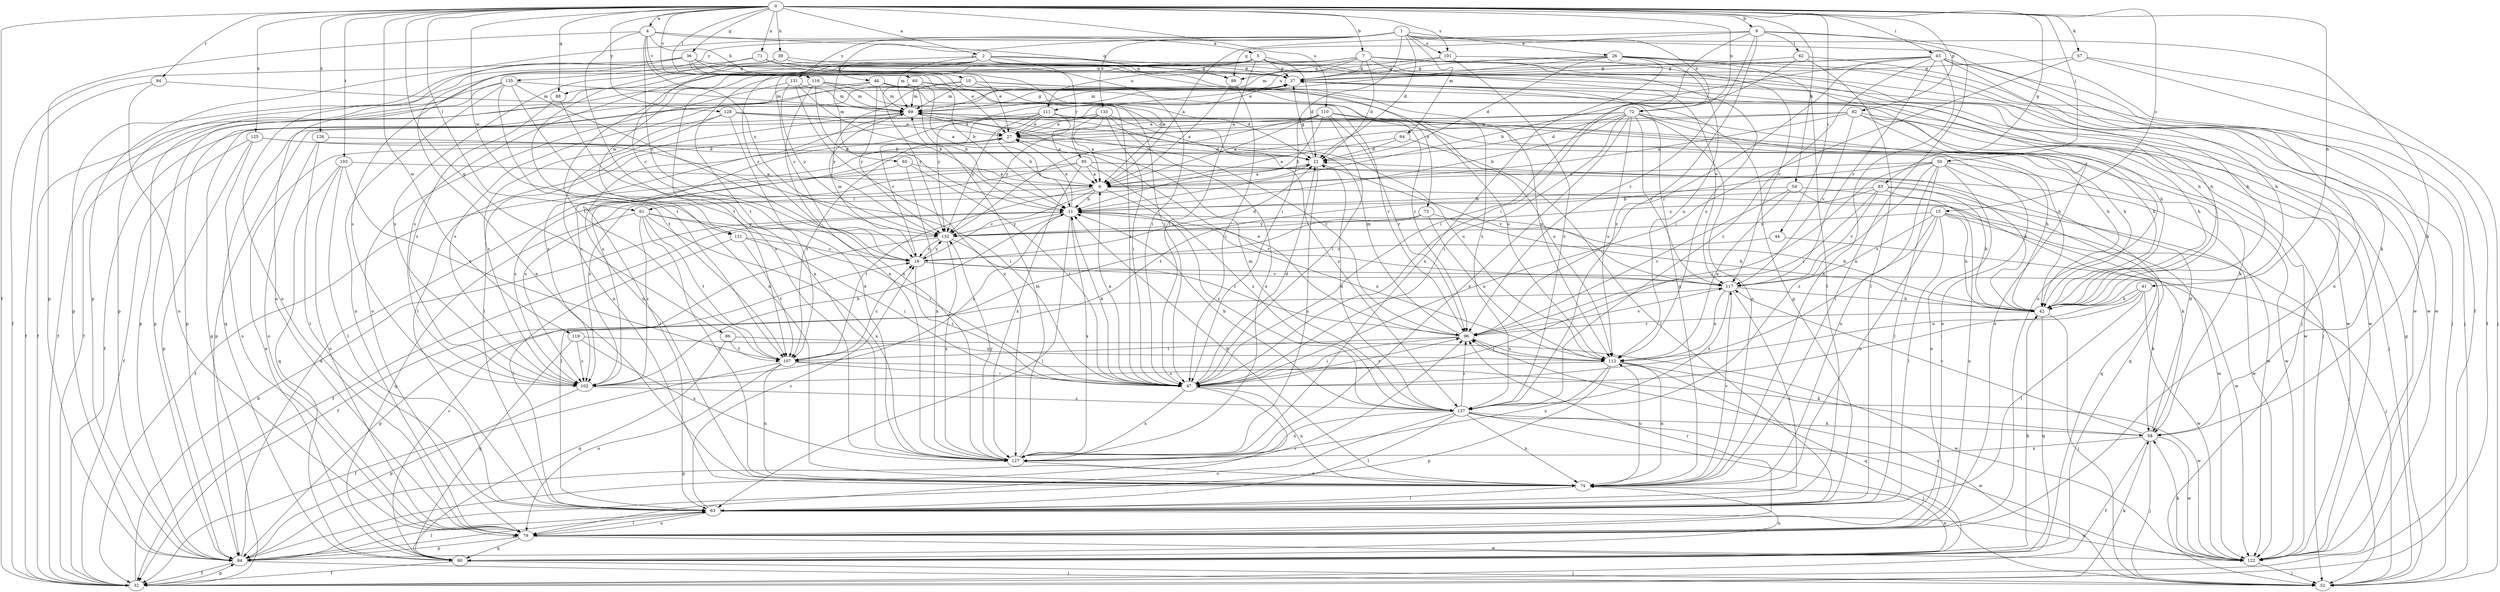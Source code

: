 strict digraph  {
0;
1;
2;
4;
5;
6;
7;
9;
10;
11;
15;
16;
22;
26;
27;
32;
36;
37;
39;
41;
42;
43;
44;
46;
47;
50;
52;
54;
57;
58;
60;
61;
62;
63;
64;
65;
69;
71;
72;
73;
74;
79;
82;
83;
84;
86;
88;
89;
90;
94;
95;
96;
101;
102;
103;
107;
110;
111;
112;
116;
117;
119;
121;
122;
125;
126;
127;
128;
131;
132;
133;
135;
137;
0 -> 2  [label=a];
0 -> 4  [label=a];
0 -> 7  [label=b];
0 -> 9  [label=b];
0 -> 15  [label=c];
0 -> 32  [label=f];
0 -> 36  [label=g];
0 -> 39  [label=h];
0 -> 41  [label=h];
0 -> 43  [label=i];
0 -> 44  [label=i];
0 -> 50  [label=j];
0 -> 54  [label=k];
0 -> 57  [label=k];
0 -> 60  [label=l];
0 -> 61  [label=l];
0 -> 71  [label=n];
0 -> 72  [label=n];
0 -> 82  [label=p];
0 -> 83  [label=p];
0 -> 86  [label=q];
0 -> 88  [label=q];
0 -> 94  [label=r];
0 -> 101  [label=s];
0 -> 103  [label=t];
0 -> 110  [label=u];
0 -> 116  [label=v];
0 -> 119  [label=w];
0 -> 121  [label=w];
0 -> 125  [label=x];
0 -> 126  [label=x];
0 -> 128  [label=y];
1 -> 22  [label=d];
1 -> 26  [label=e];
1 -> 46  [label=i];
1 -> 47  [label=i];
1 -> 58  [label=k];
1 -> 64  [label=m];
1 -> 72  [label=n];
1 -> 79  [label=o];
1 -> 84  [label=p];
1 -> 101  [label=s];
1 -> 131  [label=y];
1 -> 133  [label=z];
1 -> 135  [label=z];
2 -> 37  [label=g];
2 -> 42  [label=h];
2 -> 65  [label=m];
2 -> 69  [label=m];
2 -> 73  [label=n];
2 -> 88  [label=q];
2 -> 89  [label=q];
2 -> 95  [label=r];
2 -> 102  [label=s];
2 -> 107  [label=t];
2 -> 137  [label=z];
4 -> 5  [label=a];
4 -> 10  [label=b];
4 -> 16  [label=c];
4 -> 84  [label=p];
4 -> 89  [label=q];
4 -> 116  [label=v];
4 -> 127  [label=x];
4 -> 132  [label=y];
5 -> 22  [label=d];
5 -> 37  [label=g];
5 -> 42  [label=h];
5 -> 47  [label=i];
5 -> 52  [label=j];
5 -> 79  [label=o];
5 -> 84  [label=p];
5 -> 102  [label=s];
5 -> 111  [label=u];
5 -> 117  [label=v];
5 -> 121  [label=w];
6 -> 11  [label=b];
6 -> 16  [label=c];
6 -> 61  [label=l];
6 -> 107  [label=t];
6 -> 122  [label=w];
6 -> 137  [label=z];
7 -> 16  [label=c];
7 -> 22  [label=d];
7 -> 37  [label=g];
7 -> 52  [label=j];
7 -> 79  [label=o];
7 -> 89  [label=q];
7 -> 107  [label=t];
7 -> 111  [label=u];
7 -> 112  [label=u];
7 -> 122  [label=w];
9 -> 6  [label=a];
9 -> 32  [label=f];
9 -> 47  [label=i];
9 -> 62  [label=l];
9 -> 74  [label=n];
9 -> 89  [label=q];
9 -> 96  [label=r];
9 -> 137  [label=z];
10 -> 22  [label=d];
10 -> 42  [label=h];
10 -> 69  [label=m];
10 -> 90  [label=q];
10 -> 112  [label=u];
10 -> 132  [label=y];
11 -> 27  [label=e];
11 -> 32  [label=f];
11 -> 63  [label=l];
11 -> 102  [label=s];
11 -> 112  [label=u];
11 -> 117  [label=v];
11 -> 127  [label=x];
11 -> 132  [label=y];
15 -> 42  [label=h];
15 -> 47  [label=i];
15 -> 52  [label=j];
15 -> 63  [label=l];
15 -> 74  [label=n];
15 -> 117  [label=v];
15 -> 122  [label=w];
15 -> 132  [label=y];
16 -> 22  [label=d];
16 -> 47  [label=i];
16 -> 58  [label=k];
16 -> 69  [label=m];
16 -> 117  [label=v];
16 -> 132  [label=y];
22 -> 6  [label=a];
22 -> 37  [label=g];
22 -> 102  [label=s];
22 -> 117  [label=v];
22 -> 127  [label=x];
26 -> 16  [label=c];
26 -> 22  [label=d];
26 -> 27  [label=e];
26 -> 37  [label=g];
26 -> 42  [label=h];
26 -> 63  [label=l];
26 -> 112  [label=u];
26 -> 122  [label=w];
26 -> 127  [label=x];
27 -> 22  [label=d];
27 -> 42  [label=h];
27 -> 63  [label=l];
27 -> 107  [label=t];
32 -> 11  [label=b];
32 -> 37  [label=g];
32 -> 58  [label=k];
32 -> 84  [label=p];
36 -> 11  [label=b];
36 -> 27  [label=e];
36 -> 32  [label=f];
36 -> 37  [label=g];
36 -> 47  [label=i];
36 -> 74  [label=n];
36 -> 79  [label=o];
37 -> 69  [label=m];
37 -> 84  [label=p];
37 -> 122  [label=w];
37 -> 132  [label=y];
39 -> 16  [label=c];
39 -> 37  [label=g];
39 -> 47  [label=i];
39 -> 102  [label=s];
41 -> 42  [label=h];
41 -> 47  [label=i];
41 -> 63  [label=l];
41 -> 112  [label=u];
41 -> 122  [label=w];
42 -> 11  [label=b];
42 -> 52  [label=j];
42 -> 90  [label=q];
42 -> 96  [label=r];
43 -> 11  [label=b];
43 -> 37  [label=g];
43 -> 42  [label=h];
43 -> 58  [label=k];
43 -> 74  [label=n];
43 -> 96  [label=r];
43 -> 107  [label=t];
43 -> 117  [label=v];
43 -> 122  [label=w];
43 -> 137  [label=z];
44 -> 16  [label=c];
44 -> 52  [label=j];
46 -> 47  [label=i];
46 -> 52  [label=j];
46 -> 69  [label=m];
46 -> 84  [label=p];
46 -> 102  [label=s];
46 -> 112  [label=u];
46 -> 132  [label=y];
47 -> 6  [label=a];
47 -> 11  [label=b];
47 -> 22  [label=d];
47 -> 74  [label=n];
47 -> 84  [label=p];
47 -> 96  [label=r];
47 -> 127  [label=x];
50 -> 6  [label=a];
50 -> 47  [label=i];
50 -> 63  [label=l];
50 -> 74  [label=n];
50 -> 79  [label=o];
50 -> 90  [label=q];
50 -> 107  [label=t];
50 -> 122  [label=w];
50 -> 137  [label=z];
52 -> 37  [label=g];
52 -> 96  [label=r];
54 -> 11  [label=b];
54 -> 90  [label=q];
54 -> 96  [label=r];
54 -> 112  [label=u];
54 -> 122  [label=w];
57 -> 32  [label=f];
57 -> 37  [label=g];
57 -> 47  [label=i];
57 -> 52  [label=j];
58 -> 22  [label=d];
58 -> 32  [label=f];
58 -> 52  [label=j];
58 -> 117  [label=v];
58 -> 122  [label=w];
58 -> 127  [label=x];
60 -> 6  [label=a];
60 -> 11  [label=b];
60 -> 32  [label=f];
60 -> 69  [label=m];
60 -> 96  [label=r];
60 -> 122  [label=w];
60 -> 132  [label=y];
61 -> 47  [label=i];
61 -> 74  [label=n];
61 -> 90  [label=q];
61 -> 102  [label=s];
61 -> 107  [label=t];
61 -> 127  [label=x];
61 -> 132  [label=y];
62 -> 37  [label=g];
62 -> 47  [label=i];
62 -> 52  [label=j];
62 -> 63  [label=l];
63 -> 16  [label=c];
63 -> 37  [label=g];
63 -> 79  [label=o];
63 -> 84  [label=p];
63 -> 122  [label=w];
64 -> 6  [label=a];
64 -> 22  [label=d];
64 -> 63  [label=l];
65 -> 6  [label=a];
65 -> 47  [label=i];
65 -> 102  [label=s];
65 -> 127  [label=x];
69 -> 27  [label=e];
69 -> 32  [label=f];
69 -> 37  [label=g];
69 -> 42  [label=h];
69 -> 63  [label=l];
69 -> 74  [label=n];
69 -> 122  [label=w];
71 -> 6  [label=a];
71 -> 27  [label=e];
71 -> 37  [label=g];
71 -> 84  [label=p];
71 -> 107  [label=t];
72 -> 11  [label=b];
72 -> 22  [label=d];
72 -> 27  [label=e];
72 -> 42  [label=h];
72 -> 47  [label=i];
72 -> 74  [label=n];
72 -> 79  [label=o];
72 -> 102  [label=s];
72 -> 112  [label=u];
72 -> 117  [label=v];
72 -> 127  [label=x];
73 -> 42  [label=h];
73 -> 63  [label=l];
73 -> 112  [label=u];
73 -> 132  [label=y];
74 -> 11  [label=b];
74 -> 37  [label=g];
74 -> 63  [label=l];
74 -> 112  [label=u];
74 -> 117  [label=v];
79 -> 63  [label=l];
79 -> 84  [label=p];
79 -> 90  [label=q];
79 -> 96  [label=r];
79 -> 122  [label=w];
82 -> 6  [label=a];
82 -> 27  [label=e];
82 -> 42  [label=h];
82 -> 52  [label=j];
82 -> 79  [label=o];
82 -> 102  [label=s];
82 -> 117  [label=v];
83 -> 11  [label=b];
83 -> 42  [label=h];
83 -> 58  [label=k];
83 -> 79  [label=o];
83 -> 96  [label=r];
83 -> 117  [label=v];
83 -> 132  [label=y];
84 -> 22  [label=d];
84 -> 32  [label=f];
84 -> 52  [label=j];
84 -> 63  [label=l];
84 -> 74  [label=n];
84 -> 96  [label=r];
86 -> 90  [label=q];
86 -> 107  [label=t];
86 -> 122  [label=w];
88 -> 102  [label=s];
88 -> 127  [label=x];
89 -> 6  [label=a];
89 -> 47  [label=i];
90 -> 16  [label=c];
90 -> 27  [label=e];
90 -> 32  [label=f];
90 -> 42  [label=h];
90 -> 52  [label=j];
90 -> 74  [label=n];
94 -> 32  [label=f];
94 -> 69  [label=m];
94 -> 79  [label=o];
95 -> 6  [label=a];
95 -> 32  [label=f];
95 -> 42  [label=h];
95 -> 102  [label=s];
95 -> 122  [label=w];
95 -> 127  [label=x];
95 -> 137  [label=z];
96 -> 27  [label=e];
96 -> 47  [label=i];
96 -> 69  [label=m];
96 -> 107  [label=t];
96 -> 112  [label=u];
96 -> 117  [label=v];
101 -> 37  [label=g];
101 -> 69  [label=m];
101 -> 117  [label=v];
101 -> 137  [label=z];
102 -> 11  [label=b];
102 -> 84  [label=p];
102 -> 137  [label=z];
103 -> 6  [label=a];
103 -> 63  [label=l];
103 -> 79  [label=o];
103 -> 90  [label=q];
103 -> 107  [label=t];
107 -> 16  [label=c];
107 -> 32  [label=f];
107 -> 47  [label=i];
107 -> 74  [label=n];
107 -> 79  [label=o];
107 -> 122  [label=w];
110 -> 6  [label=a];
110 -> 11  [label=b];
110 -> 27  [label=e];
110 -> 42  [label=h];
110 -> 47  [label=i];
110 -> 96  [label=r];
110 -> 112  [label=u];
110 -> 132  [label=y];
111 -> 6  [label=a];
111 -> 11  [label=b];
111 -> 16  [label=c];
111 -> 27  [label=e];
111 -> 42  [label=h];
111 -> 58  [label=k];
111 -> 63  [label=l];
111 -> 132  [label=y];
112 -> 58  [label=k];
112 -> 74  [label=n];
112 -> 84  [label=p];
112 -> 90  [label=q];
112 -> 96  [label=r];
112 -> 102  [label=s];
112 -> 127  [label=x];
116 -> 11  [label=b];
116 -> 22  [label=d];
116 -> 32  [label=f];
116 -> 69  [label=m];
116 -> 96  [label=r];
116 -> 127  [label=x];
117 -> 42  [label=h];
117 -> 63  [label=l];
117 -> 84  [label=p];
117 -> 112  [label=u];
117 -> 137  [label=z];
119 -> 90  [label=q];
119 -> 102  [label=s];
119 -> 112  [label=u];
119 -> 127  [label=x];
121 -> 16  [label=c];
121 -> 47  [label=i];
121 -> 63  [label=l];
121 -> 107  [label=t];
122 -> 52  [label=j];
122 -> 58  [label=k];
125 -> 22  [label=d];
125 -> 32  [label=f];
125 -> 47  [label=i];
125 -> 79  [label=o];
125 -> 84  [label=p];
126 -> 22  [label=d];
126 -> 63  [label=l];
126 -> 79  [label=o];
127 -> 69  [label=m];
127 -> 74  [label=n];
127 -> 132  [label=y];
128 -> 27  [label=e];
128 -> 74  [label=n];
128 -> 96  [label=r];
128 -> 102  [label=s];
128 -> 112  [label=u];
128 -> 127  [label=x];
131 -> 11  [label=b];
131 -> 69  [label=m];
131 -> 79  [label=o];
131 -> 127  [label=x];
131 -> 132  [label=y];
132 -> 16  [label=c];
132 -> 32  [label=f];
132 -> 96  [label=r];
132 -> 127  [label=x];
133 -> 6  [label=a];
133 -> 27  [label=e];
133 -> 47  [label=i];
133 -> 84  [label=p];
133 -> 102  [label=s];
133 -> 127  [label=x];
133 -> 132  [label=y];
133 -> 137  [label=z];
135 -> 32  [label=f];
135 -> 69  [label=m];
135 -> 74  [label=n];
135 -> 79  [label=o];
135 -> 84  [label=p];
135 -> 107  [label=t];
135 -> 127  [label=x];
137 -> 11  [label=b];
137 -> 22  [label=d];
137 -> 52  [label=j];
137 -> 58  [label=k];
137 -> 63  [label=l];
137 -> 69  [label=m];
137 -> 74  [label=n];
137 -> 79  [label=o];
137 -> 96  [label=r];
137 -> 122  [label=w];
137 -> 127  [label=x];
}
